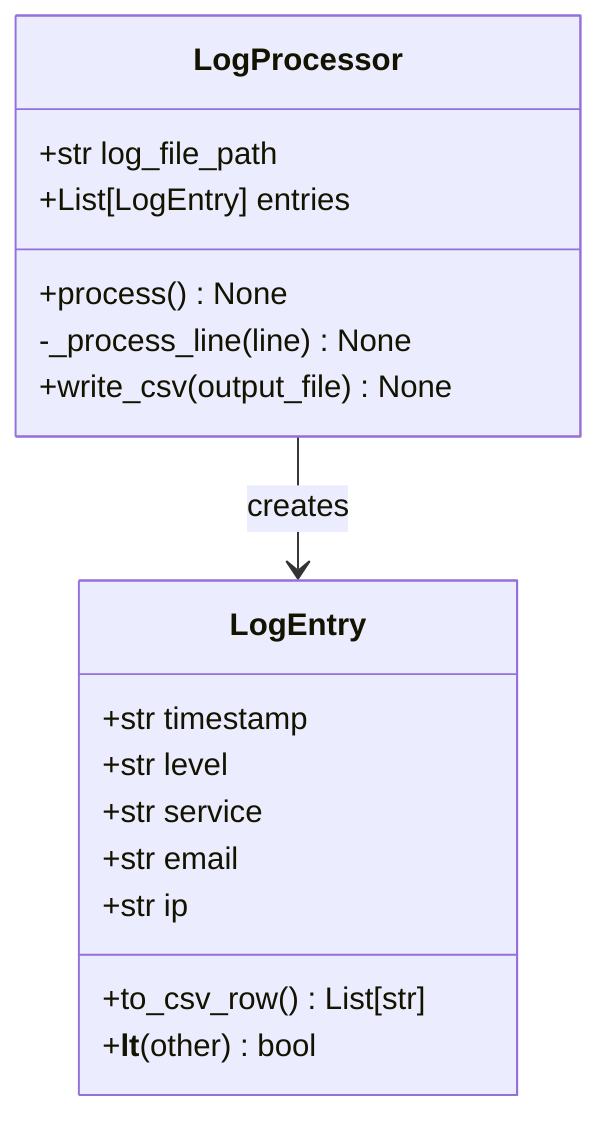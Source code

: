 classDiagram
    class LogEntry {
        +str timestamp
        +str level
        +str service
        +str email
        +str ip
        +to_csv_row() List[str]
        +__lt__(other) bool
    }
    
    class LogProcessor {
        +str log_file_path
        +List[LogEntry] entries
        +process() None
        -_process_line(line) None
        +write_csv(output_file) None
    }
    
    LogProcessor --> LogEntry : creates
